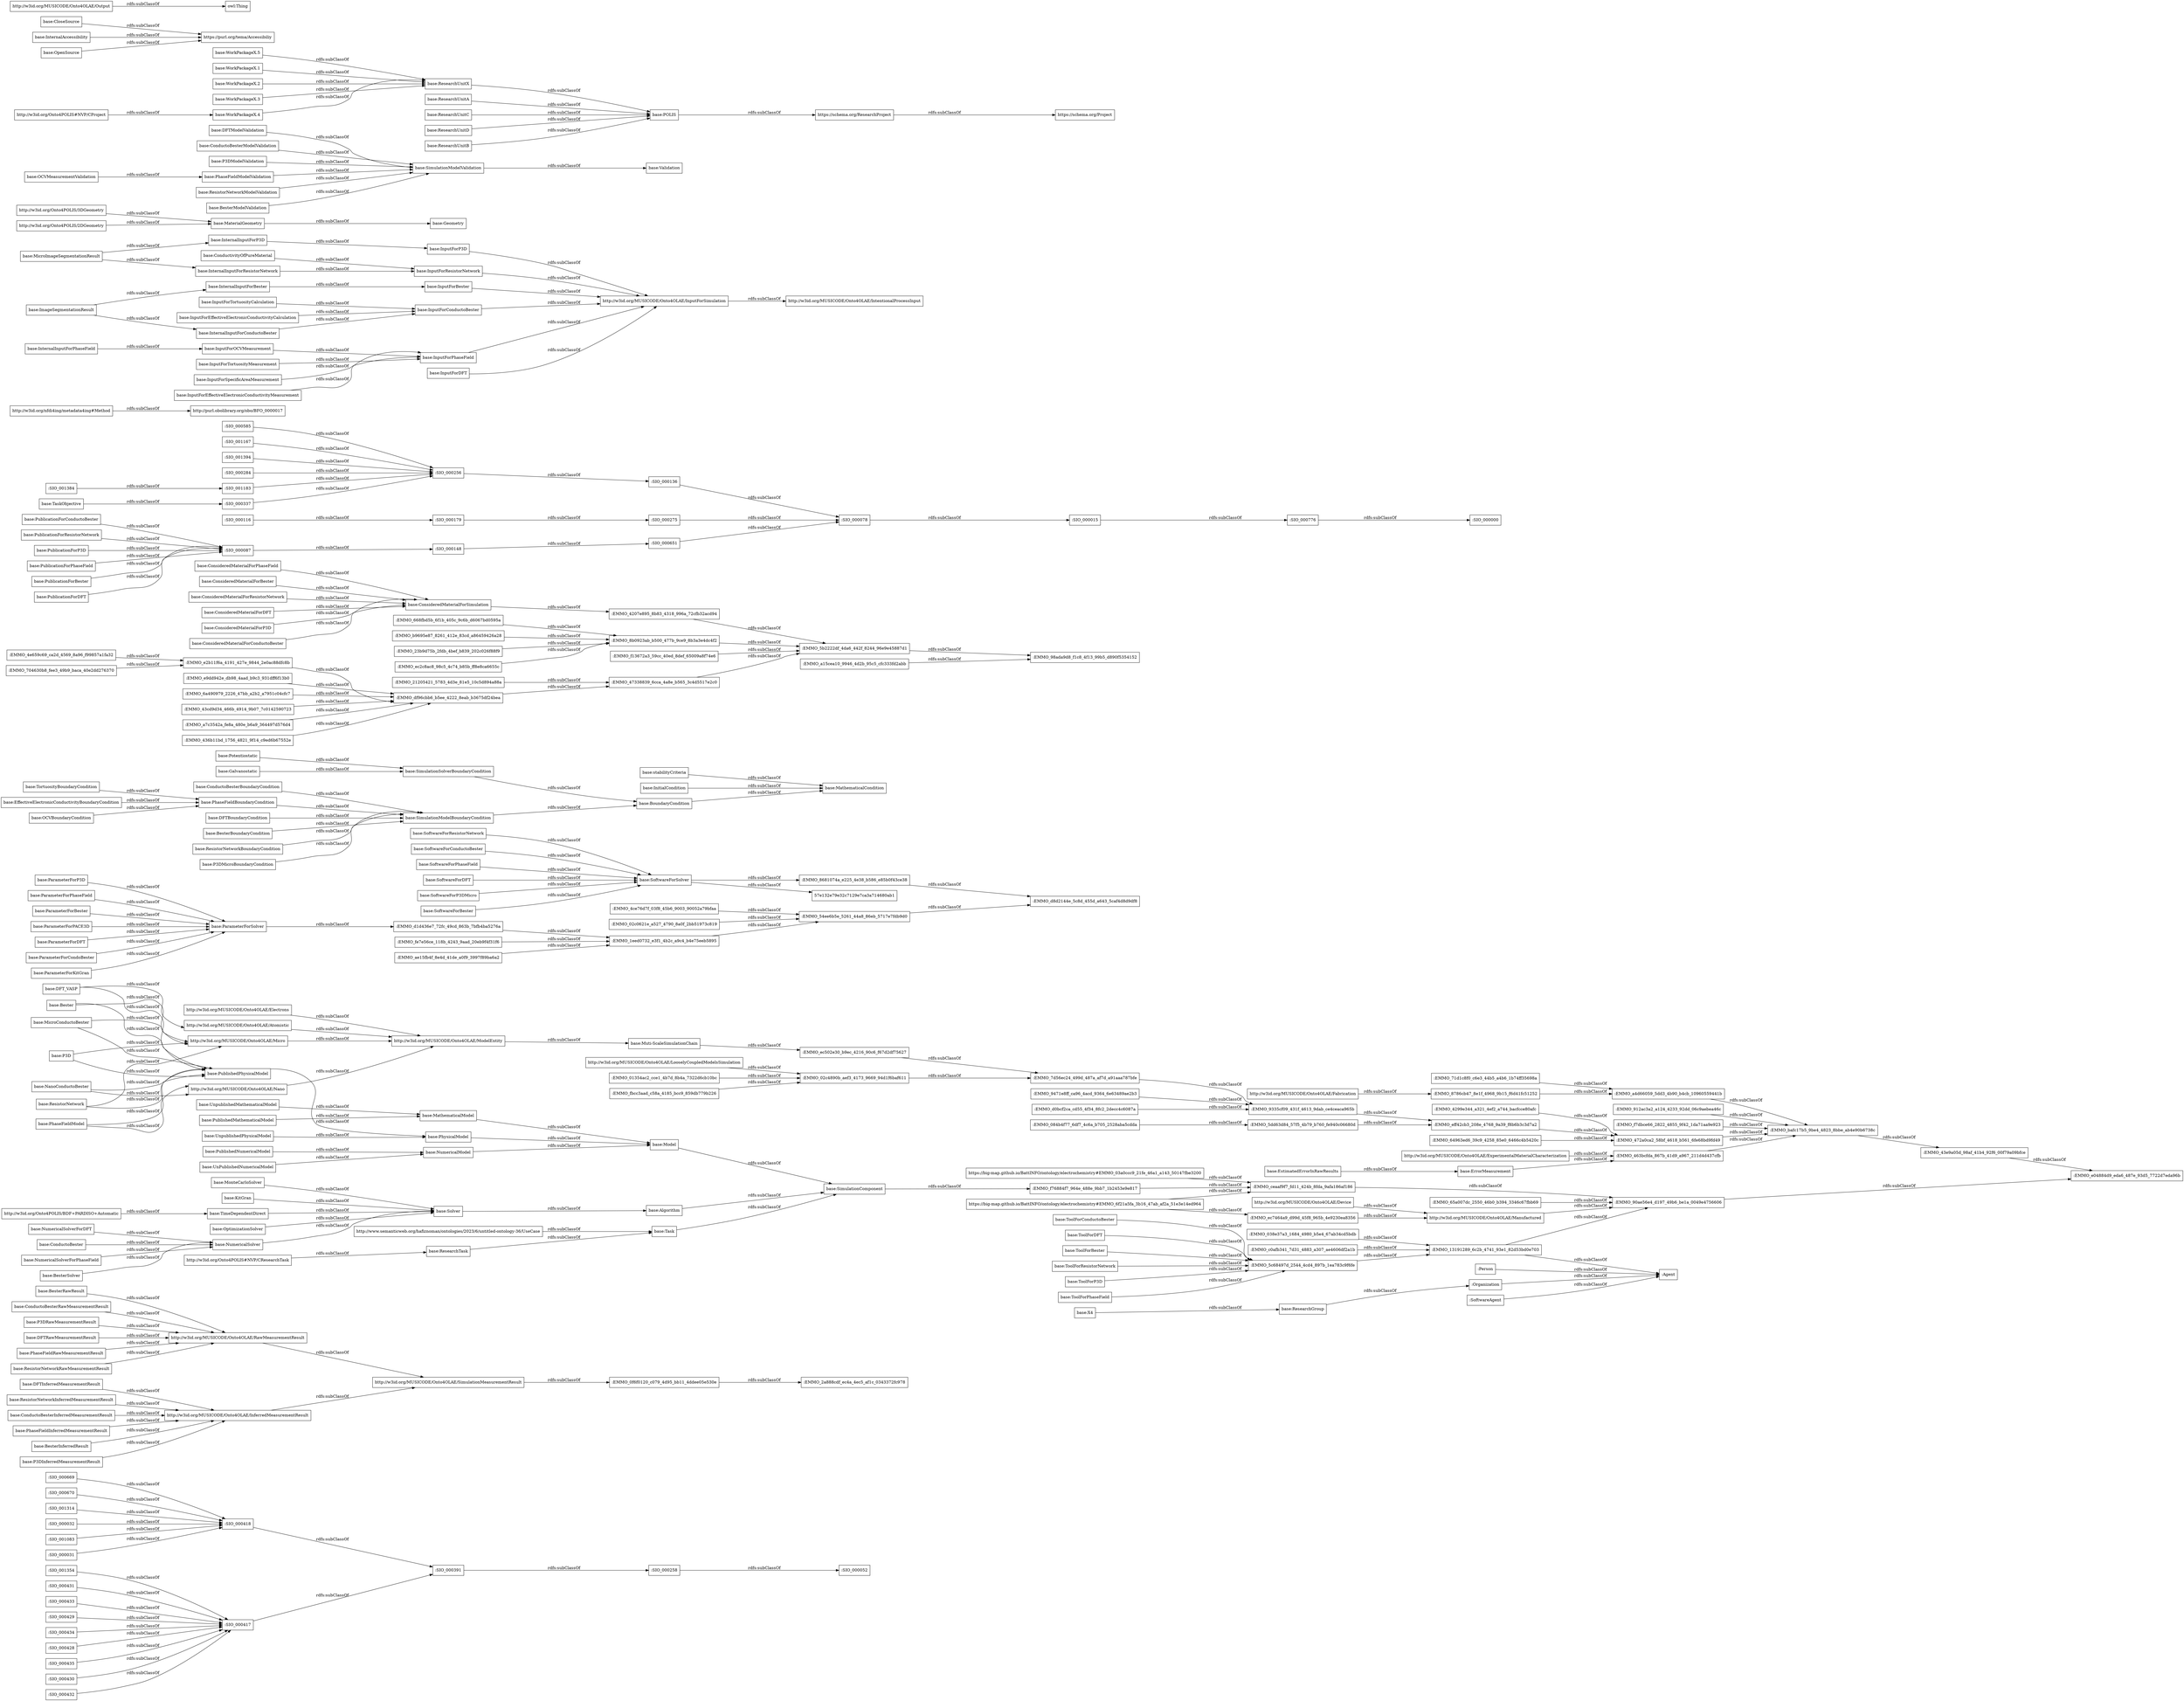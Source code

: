 digraph ar2dtool_diagram { 
rankdir=LR;
size="1000"
node [shape = rectangle, color="black"]; ":SIO_001354" "base:DFTInferredMeasurementResult" "base:NumericalSolverForPhaseField" ":EMMO_f7dbce66_2822_4855_9f42_1da71aa9e923" "base:ParameterForP3D" "base:stabilityCriteria" "base:BesterSolver" ":EMMO_4e659c69_ca2d_4569_8a96_f99857a1fa32" ":EMMO_8b0923ab_b500_477b_9ce9_8b3a3e4dc4f2" ":SIO_000430" ":SIO_000087" ":EMMO_eff42cb3_208e_4768_9a39_f8b6b3c3d7a2" "https://big-map.github.io/BattINFO/ontology/electrochemistry#EMMO_6f21a5fa_3b16_47ab_af2a_51e3e14ed964" "base:ToolForPhaseField" "http://purl.obolibrary.org/obo/BFO_0000017" "base:SoftwareForSolver" ":SIO_000148" "base:PublicationForConductoBester" "http://w3id.org/Onto4POLIS#NVP/CResearchTask" ":EMMO_65a007dc_2550_46b0_b394_3346c67fbb69" ":EMMO_71d1c8f0_c6e3_44b5_a4b6_1b74ff35698a" ":EMMO_f13672a3_59cc_40ed_8def_65009a8f74e6" "base:Potentiostatic" ":EMMO_43e9a05d_98af_41b4_92f6_00f79a09bfce" "base:MicroConductoBester" "base:NumericalModel" "base:InputForEffectiveElectronicConductivityCalculation" "base:ConductoBesterInferredMeasurementResult" ":SIO_000032" "http://w3id.org/Onto4POLIS/3DGeometry" "base:InputForResistorNetwork" ":SIO_001083" "base:ToolForConductoBester" ":EMMO_ec2c8ac8_98c5_4c74_b85b_ff8e8ca6655c" "base:BesterRawResult" "base:DFTModelValidation" "base:Task" "base:ResearchTask" "https://schema.org/Project" "base:Muti-ScaleSimulationChain" "base:SimulationComponent" ":EMMO_01354ac2_cce1_4b7d_8b4a_7322d6cb10bc" "base:ConductoBesterModelValidation" "base:MaterialGeometry" "base:WorkPackageX.5" ":EMMO_ec7464a9_d99d_45f8_965b_4e9230ea8356" ":EMMO_5b2222df_4da6_442f_8244_96e9e45887d1" "base:InternalInputForPhaseField" "base:InputForSpecificAreaMeasurement" "base:Geometry" "base:InputForBester" "base:PhaseFieldInferredMeasurementResult" "base:InputForEffectiveElectronicConductivityMeasurement" "base:CloseSource" ":EMMO_90ae56e4_d197_49b6_be1a_0049e4756606" ":SIO_000031" "https://schema.org/ResearchProject" "base:ResearchUnitX" ":EMMO_472a0ca2_58bf_4618_b561_6fe68bd9fd49" "base:Bester" ":Organization" ":EMMO_463bcfda_867b_41d9_a967_211d4d437cfb" "http://w3id.org/MUSICODE/Onto4OLAE/RawMeasurementResult" ":Person" ":SIO_000432" "base:ConductoBesterBoundaryCondition" "base:KitGran" "base:P3D" ":EMMO_bafc17b5_9be4_4823_8bbe_ab4e90b6738c" "base:InputForTortuosityCalculation" ":EMMO_47338839_6cca_4a8e_b565_3c4d5517e2c0" ":SIO_000669" "base:ParameterForPhaseField" "base:InputForPhaseField" ":EMMO_5dd63d84_57f5_4b79_b760_fe940c06680d" ":SIO_000585" ":EMMO_6a490979_2226_47bb_a2b2_a7951c04cfc7" "base:PublishedMathematicalModel" "base:WorkPackageX.1" ":EMMO_64963ed6_39c9_4258_85e0_6466c4b5420c" "base:BesterInferredResult" "base:DFT_VASP" "base:TortuosityBoundaryCondition" "base:SoftwareForDFT" "base:Model" ":SIO_000431" ":SIO_000670" ":EMMO_43cd9d34_466b_4914_9b07_7c0142590723" ":EMMO_a7c3542a_fe8a_480e_b6a9_364497d576d4" ":SIO_000136" "base:InitialCondition" "base:POLIS" ":SIO_001384" "base:PublicationForResistorNetwork" ":EMMO_436b11bd_1756_4821_9f14_c9ed6b67552e" ":EMMO_704630b8_fee3_49b9_baca_40e2dd276370" ":EMMO_a4d66059_5dd3_4b90_b4cb_10960559441b" "base:ConductoBesterRawMeasurementResult" "base:P3DInferredMeasurementResult" ":EMMO_4299e344_a321_4ef2_a744_bacfcce80afc" "http://w3id.org/MUSICODE/Onto4OLAE/Device" "base:ConsideredMaterialForSimulation" "base:InputForDFT" ":SIO_000116" ":EMMO_668fbd5b_6f1b_405c_9c6b_d6067bd0595a" "base:SimulationModelValidation" ":SIO_001167" ":EMMO_fe7e56ce_118b_4243_9aad_20eb9f4f31f6" "base:InternalInputForResistorNetwork" ":SIO_000391" ":EMMO_21205421_5783_4d3e_81e5_10c5d894a88a" ":SIO_000179" "http://w3id.org/MUSICODE/Onto4OLAE/Manufactured" "base:ConductoBester" "base:ResearchUnitA" ":EMMO_9335cf09_431f_4613_9dab_ce4ceaca965b" "base:InputForOCVMeasurement" ":SIO_000776" "base:Validation" ":EMMO_d8d2144e_5c8d_455d_a643_5caf4d8d9df8" "base:P3DModelValidation" ":EMMO_e9dd942e_db98_4aad_b9c3_931dff6f13b0" "base:InternalAccessibility" "https://big-map.github.io/BattINFO/ontology/electrochemistry#EMMO_03a0ccc9_21fe_46a1_a143_50147fbe3200" ":EMMO_038e37a3_1684_4980_b5e4_67ab34cd5bdb" "base:EffectiveElectronicConductivityBoundaryCondition" ":EMMO_2a888cdf_ec4a_4ec5_af1c_0343372fc978" "57e132e79e32c7129e7ca3a714680ab1" ":SIO_000256" "base:Galvanostatic" ":SoftwareAgent" "base:SoftwareForP3DMicro" ":EMMO_98ada9d8_f1c8_4f13_99b5_d890f5354152" ":SIO_000418" ":EMMO_7d56ec24_499d_487a_af7d_a91aaa787bfe" "base:ParameterForBester" "base:NanoConductoBester" "base:ParameterForPACE3D" "base:Solver" "base:WorkPackageX.2" "base:ResistorNetworkInferredMeasurementResult" ":SIO_001314" "base:ResistorNetwork" "http://w3id.org/MUSICODE/Onto4OLAE/Electrons" ":EMMO_54ee6b5e_5261_44a8_86eb_5717e7fdb9d0" "base:OCVMeasurementValidation" ":EMMO_8786cb47_8e1f_4968_9b15_f6d41fc51252" ":SIO_000433" "http://w3id.org/MUSICODE/Onto4OLAE/ExperimentalMaterialCharacterization" "base:ErrorMeasurement" "base:OpenSource" "base:ConsideredMaterialForPhaseField" "base:InputForTortuosityMeasurement" ":SIO_000052" ":EMMO_ec502e30_b9ec_4216_90c6_f67d2df75627" "http://w3id.org/nfdi4ing/metadata4ing#Method" "base:P3DRawMeasurementResult" "base:PhaseFieldBoundaryCondition" ":SIO_000651" "http://w3id.org/MUSICODE/Onto4OLAE/Micro" ":SIO_000417" "base:Algorithm" ":SIO_000429" "base:SimulationSolverBoundaryCondition" "base:ResearchUnitC" ":EMMO_df96cbb6_b5ee_4222_8eab_b3675df24bea" ":EMMO_4ce76d7f_03f8_45b6_9003_90052a79bfaa" "http://w3id.org/Onto4POLIS#NVP/CProject" "http://w3id.org/MUSICODE/Onto4OLAE/IntentionalProcessInput" "http://w3id.org/MUSICODE/Onto4OLAE/SimulationMeasurementResult" "http://w3id.org/MUSICODE/Onto4OLAE/InputForSimulation" "base:MathematicalCondition" "base:ConsideredMaterialForBester" "base:UnpublishedMathematicalModel" ":EMMO_c0afb341_7d31_4883_a307_ae4606df2a1b" "base:ToolForDFT" ":SIO_000434" "http://w3id.org/Onto4POLIS/2DGeometry" "base:InputForP3D" ":EMMO_d1d436e7_72fc_49cd_863b_7bfb4ba5276a" "base:PublicationForP3D" ":EMMO_1eed0732_e3f1_4b2c_a9c4_b4e75eeb5895" "base:PhaseFieldModel" "base:ToolForBester" "base:SoftwareForBester" "base:SimulationModelBoundaryCondition" ":EMMO_fbcc3aad_c58a_4185_bcc9_859db779b226" "base:UnPublishedNumericalModel" "base:ConsideredMaterialForResistorNetwork" ":SIO_000000" "base:ConductivityOfPureMaterial" "http://w3id.org/MUSICODE/Onto4OLAE/InferredMeasurementResult" "base:ParameterForSolver" "base:PhaseFieldModelValidation" ":EMMO_9471e8ff_ca96_4acd_9364_6e63489ae2b3" "base:ParameterForDFT" ":SIO_000428" "base:ResearchUnitD" "base:ParameterForCondoBester" ":EMMO_ceaaf9f7_fd11_424b_8fda_9afa186af186" "base:DFTRawMeasurementResult" "base:SoftwareForResistorNetwork" "base:DFTBoundaryCondition" "base:PublicationForPhaseField" "base:UnpublishedPhysicalModel" ":EMMO_d0bcf2ca_cd55_4f34_8fc2_2decc4c6087a" ":SIO_001394" "base:PublicationForBester" "base:PhysicalModel" "base:PublicationForDFT" "base:BesterBoundaryCondition" "http://w3id.org/MUSICODE/Onto4OLAE/Atomistic" ":EMMO_4207e895_8b83_4318_996a_72cfb32acd94" "base:SoftwareForConductoBester" "base:ConsideredMaterialForDFT" "base:PhaseFieldRawMeasurementResult" "base:InternalInputForConductoBester" ":SIO_000284" ":EMMO_0f6f0120_c079_4d95_bb11_4ddee05e530e" "http://w3id.org/MUSICODE/Onto4OLAE/ModelEntity" "http://www.semanticweb.org/hafiznoman/ontologies/2023/6/untitled-ontology-36/UseCase" "base:InternalInputForBester" "base:X4" "base:ToolForResistorNetwork" "base:ResearchUnitB" ":EMMO_e04884d9_eda6_487e_93d5_7722d7eda96b" ":EMMO_02c4890b_aef3_4173_9669_94d1f6baf611" "base:PublishedPhysicalModel" ":EMMO_02c0621e_a527_4790_8a0f_2bb51973c819" "https://purl.org/tema/Accessibiliy" "base:ResistorNetworkModelValidation" "base:ToolForP3D" "http://w3id.org/MUSICODE/Onto4OLAE/Nano" "base:WorkPackageX.3" "base:OptimizationSolver" "base:NumericalSolver" "base:MicroImageSegmentationResult" ":EMMO_8681074a_e225_4e38_b586_e85b0f43ce38" "http://w3id.org/MUSICODE/Onto4OLAE/Output" "base:MonteCarloSolver" "base:EstimatedErrorInRawResults" "http://w3id.org/MUSICODE/Onto4OLAE/Fabrication" "base:OCVBoundaryCondition" "base:ImageSegmentationResult" ":SIO_000258" "base:ResistorNetworkBoundaryCondition" ":SIO_001183" "base:NumericalSolverForDFT" "base:BesterModelValidation" ":SIO_000078" ":EMMO_912ac3a2_a124_4233_92dd_06c9aebea46c" "base:PublishedNumericalModel" ":EMMO_e2b11f6a_4191_427e_9844_2e0ac88dfc8b" "base:BoundaryCondition" "base:ConsideredMaterialForP3D" ":SIO_000015" ":EMMO_5c68497d_2544_4cd4_897b_1ea783c9f6fe" "http://w3id.org/Onto4POLIS/BDF+PARDISO+Automatic" "base:WorkPackageX.4" "base:TaskObjective" "base:ResistorNetworkRawMeasurementResult" ":EMMO_b9695e87_8261_412e_83cd_a86459426a28" "base:InternalInputForP3D" ":EMMO_f76884f7_964e_488e_9bb7_1b2453e9e817" ":SIO_000435" "base:ConsideredMaterialForConductoBester" ":SIO_000275" ":EMMO_13191289_6c2b_4741_93e1_82d53bd0e703" "base:MathematicalModel" "base:TimeDependentDirect" "base:P3DMicroBoundaryCondition" "base:SoftwareForPhaseField" "base:InputForConductoBester" "base:ResearchGroup" ":Agent" ":EMMO_084b4f77_6df7_4c6a_b705_2528aba5cdda" ":EMMO_ae15fb4f_8e4d_41de_a0f9_3997f89ba6a2" ":SIO_000337" "base:ParameterForKitGran" ":EMMO_a15cea10_9946_4d2b_95c5_cfc333fd2abb" ":EMMO_23b9d75b_2fdb_4bef_b839_202c026f88f9" "http://w3id.org/MUSICODE/Onto4OLAE/LooselyCoupledModelsSimulation" ; /*classes style*/
	"base:InputForDFT" -> "http://w3id.org/MUSICODE/Onto4OLAE/InputForSimulation" [ label = "rdfs:subClassOf" ];
	":EMMO_01354ac2_cce1_4b7d_8b4a_7322d6cb10bc" -> ":EMMO_02c4890b_aef3_4173_9669_94d1f6baf611" [ label = "rdfs:subClassOf" ];
	"base:BesterBoundaryCondition" -> "base:SimulationModelBoundaryCondition" [ label = "rdfs:subClassOf" ];
	":EMMO_ec7464a9_d99d_45f8_965b_4e9230ea8356" -> "http://w3id.org/MUSICODE/Onto4OLAE/Manufactured" [ label = "rdfs:subClassOf" ];
	"base:NumericalSolver" -> "base:Solver" [ label = "rdfs:subClassOf" ];
	":SIO_000432" -> ":SIO_000417" [ label = "rdfs:subClassOf" ];
	"base:P3DModelValidation" -> "base:SimulationModelValidation" [ label = "rdfs:subClassOf" ];
	":EMMO_9471e8ff_ca96_4acd_9364_6e63489ae2b3" -> ":EMMO_9335cf09_431f_4613_9dab_ce4ceaca965b" [ label = "rdfs:subClassOf" ];
	"base:NanoConductoBester" -> "base:PublishedPhysicalModel" [ label = "rdfs:subClassOf" ];
	"base:NanoConductoBester" -> "http://w3id.org/MUSICODE/Onto4OLAE/Nano" [ label = "rdfs:subClassOf" ];
	":EMMO_5c68497d_2544_4cd4_897b_1ea783c9f6fe" -> ":EMMO_13191289_6c2b_4741_93e1_82d53bd0e703" [ label = "rdfs:subClassOf" ];
	"base:SimulationModelValidation" -> "base:Validation" [ label = "rdfs:subClassOf" ];
	":EMMO_436b11bd_1756_4821_9f14_c9ed6b67552e" -> ":EMMO_df96cbb6_b5ee_4222_8eab_b3675df24bea" [ label = "rdfs:subClassOf" ];
	"base:ParameterForDFT" -> "base:ParameterForSolver" [ label = "rdfs:subClassOf" ];
	"base:InputForPhaseField" -> "http://w3id.org/MUSICODE/Onto4OLAE/InputForSimulation" [ label = "rdfs:subClassOf" ];
	"base:OpenSource" -> "https://purl.org/tema/Accessibiliy" [ label = "rdfs:subClassOf" ];
	":SIO_000148" -> ":SIO_000651" [ label = "rdfs:subClassOf" ];
	"http://w3id.org/MUSICODE/Onto4OLAE/InputForSimulation" -> "http://w3id.org/MUSICODE/Onto4OLAE/IntentionalProcessInput" [ label = "rdfs:subClassOf" ];
	"base:PublicationForDFT" -> ":SIO_000087" [ label = "rdfs:subClassOf" ];
	"base:InputForOCVMeasurement" -> "base:InputForPhaseField" [ label = "rdfs:subClassOf" ];
	"base:BesterSolver" -> "base:NumericalSolver" [ label = "rdfs:subClassOf" ];
	":EMMO_b9695e87_8261_412e_83cd_a86459426a28" -> ":EMMO_8b0923ab_b500_477b_9ce9_8b3a3e4dc4f2" [ label = "rdfs:subClassOf" ];
	"base:WorkPackageX.1" -> "base:ResearchUnitX" [ label = "rdfs:subClassOf" ];
	":EMMO_43cd9d34_466b_4914_9b07_7c0142590723" -> ":EMMO_df96cbb6_b5ee_4222_8eab_b3675df24bea" [ label = "rdfs:subClassOf" ];
	"http://w3id.org/Onto4POLIS/BDF+PARDISO+Automatic" -> "base:TimeDependentDirect" [ label = "rdfs:subClassOf" ];
	"base:ConsideredMaterialForP3D" -> "base:ConsideredMaterialForSimulation" [ label = "rdfs:subClassOf" ];
	"base:UnPublishedNumericalModel" -> "base:NumericalModel" [ label = "rdfs:subClassOf" ];
	"base:UnpublishedMathematicalModel" -> "base:MathematicalModel" [ label = "rdfs:subClassOf" ];
	"base:ResistorNetworkModelValidation" -> "base:SimulationModelValidation" [ label = "rdfs:subClassOf" ];
	":SIO_000256" -> ":SIO_000136" [ label = "rdfs:subClassOf" ];
	"base:stabilityCriteria" -> "base:MathematicalCondition" [ label = "rdfs:subClassOf" ];
	"base:KitGran" -> "base:Solver" [ label = "rdfs:subClassOf" ];
	"base:SoftwareForResistorNetwork" -> "base:SoftwareForSolver" [ label = "rdfs:subClassOf" ];
	"base:ResistorNetworkInferredMeasurementResult" -> "http://w3id.org/MUSICODE/Onto4OLAE/InferredMeasurementResult" [ label = "rdfs:subClassOf" ];
	"base:DFTBoundaryCondition" -> "base:SimulationModelBoundaryCondition" [ label = "rdfs:subClassOf" ];
	":EMMO_64963ed6_39c9_4258_85e0_6466c4b5420c" -> ":EMMO_472a0ca2_58bf_4618_b561_6fe68bd9fd49" [ label = "rdfs:subClassOf" ];
	":SIO_000669" -> ":SIO_000418" [ label = "rdfs:subClassOf" ];
	"base:Solver" -> "base:Algorithm" [ label = "rdfs:subClassOf" ];
	"base:PhaseFieldModel" -> "base:PublishedPhysicalModel" [ label = "rdfs:subClassOf" ];
	"base:PhaseFieldModel" -> "http://w3id.org/MUSICODE/Onto4OLAE/Nano" [ label = "rdfs:subClassOf" ];
	":SIO_000435" -> ":SIO_000417" [ label = "rdfs:subClassOf" ];
	":EMMO_f7dbce66_2822_4855_9f42_1da71aa9e923" -> ":EMMO_bafc17b5_9be4_4823_8bbe_ab4e90b6738c" [ label = "rdfs:subClassOf" ];
	"base:Model" -> "base:SimulationComponent" [ label = "rdfs:subClassOf" ];
	"base:UnpublishedPhysicalModel" -> "base:PhysicalModel" [ label = "rdfs:subClassOf" ];
	"base:ResearchUnitA" -> "base:POLIS" [ label = "rdfs:subClassOf" ];
	"base:TimeDependentDirect" -> "base:Solver" [ label = "rdfs:subClassOf" ];
	":EMMO_71d1c8f0_c6e3_44b5_a4b6_1b74ff35698a" -> ":EMMO_a4d66059_5dd3_4b90_b4cb_10960559441b" [ label = "rdfs:subClassOf" ];
	"base:SimulationComponent" -> ":EMMO_f76884f7_964e_488e_9bb7_1b2453e9e817" [ label = "rdfs:subClassOf" ];
	"base:TaskObjective" -> ":SIO_000337" [ label = "rdfs:subClassOf" ];
	"base:P3DMicroBoundaryCondition" -> "base:SimulationModelBoundaryCondition" [ label = "rdfs:subClassOf" ];
	"base:WorkPackageX.4" -> "base:ResearchUnitX" [ label = "rdfs:subClassOf" ];
	":SIO_000585" -> ":SIO_000256" [ label = "rdfs:subClassOf" ];
	"base:ResistorNetwork" -> "base:PublishedPhysicalModel" [ label = "rdfs:subClassOf" ];
	"base:ResistorNetwork" -> "http://w3id.org/MUSICODE/Onto4OLAE/Micro" [ label = "rdfs:subClassOf" ];
	"base:Galvanostatic" -> "base:SimulationSolverBoundaryCondition" [ label = "rdfs:subClassOf" ];
	":SIO_001314" -> ":SIO_000418" [ label = "rdfs:subClassOf" ];
	":SIO_000430" -> ":SIO_000417" [ label = "rdfs:subClassOf" ];
	":EMMO_038e37a3_1684_4980_b5e4_67ab34cd5bdb" -> ":EMMO_13191289_6c2b_4741_93e1_82d53bd0e703" [ label = "rdfs:subClassOf" ];
	"base:ConductoBesterBoundaryCondition" -> "base:SimulationModelBoundaryCondition" [ label = "rdfs:subClassOf" ];
	"http://w3id.org/Onto4POLIS#NVP/CResearchTask" -> "base:ResearchTask" [ label = "rdfs:subClassOf" ];
	"base:P3DInferredMeasurementResult" -> "http://w3id.org/MUSICODE/Onto4OLAE/InferredMeasurementResult" [ label = "rdfs:subClassOf" ];
	"base:ConsideredMaterialForDFT" -> "base:ConsideredMaterialForSimulation" [ label = "rdfs:subClassOf" ];
	":EMMO_ec2c8ac8_98c5_4c74_b85b_ff8e8ca6655c" -> ":EMMO_8b0923ab_b500_477b_9ce9_8b3a3e4dc4f2" [ label = "rdfs:subClassOf" ];
	"base:ConductoBesterRawMeasurementResult" -> "http://w3id.org/MUSICODE/Onto4OLAE/RawMeasurementResult" [ label = "rdfs:subClassOf" ];
	"base:InternalInputForBester" -> "base:InputForBester" [ label = "rdfs:subClassOf" ];
	"base:ParameterForPhaseField" -> "base:ParameterForSolver" [ label = "rdfs:subClassOf" ];
	":SIO_000651" -> ":SIO_000078" [ label = "rdfs:subClassOf" ];
	"base:OCVMeasurementValidation" -> "base:PhaseFieldModelValidation" [ label = "rdfs:subClassOf" ];
	":EMMO_463bcfda_867b_41d9_a967_211d4d437cfb" -> ":EMMO_bafc17b5_9be4_4823_8bbe_ab4e90b6738c" [ label = "rdfs:subClassOf" ];
	"base:PublishedNumericalModel" -> "base:NumericalModel" [ label = "rdfs:subClassOf" ];
	":EMMO_d1d436e7_72fc_49cd_863b_7bfb4ba5276a" -> ":EMMO_1eed0732_e3f1_4b2c_a9c4_b4e75eeb5895" [ label = "rdfs:subClassOf" ];
	":EMMO_c0afb341_7d31_4883_a307_ae4606df2a1b" -> ":EMMO_13191289_6c2b_4741_93e1_82d53bd0e703" [ label = "rdfs:subClassOf" ];
	":EMMO_a4d66059_5dd3_4b90_b4cb_10960559441b" -> ":EMMO_bafc17b5_9be4_4823_8bbe_ab4e90b6738c" [ label = "rdfs:subClassOf" ];
	"base:ConsideredMaterialForSimulation" -> ":EMMO_4207e895_8b83_4318_996a_72cfb32acd94" [ label = "rdfs:subClassOf" ];
	":SIO_000417" -> ":SIO_000391" [ label = "rdfs:subClassOf" ];
	"base:ConductoBesterInferredMeasurementResult" -> "http://w3id.org/MUSICODE/Onto4OLAE/InferredMeasurementResult" [ label = "rdfs:subClassOf" ];
	"base:DFT_VASP" -> "base:PublishedPhysicalModel" [ label = "rdfs:subClassOf" ];
	"base:DFT_VASP" -> "http://w3id.org/MUSICODE/Onto4OLAE/Atomistic" [ label = "rdfs:subClassOf" ];
	"base:BoundaryCondition" -> "base:MathematicalCondition" [ label = "rdfs:subClassOf" ];
	"base:ResearchUnitD" -> "base:POLIS" [ label = "rdfs:subClassOf" ];
	"http://w3id.org/Onto4POLIS#NVP/CProject" -> "base:WorkPackageX.4" [ label = "rdfs:subClassOf" ];
	"base:InputForBester" -> "http://w3id.org/MUSICODE/Onto4OLAE/InputForSimulation" [ label = "rdfs:subClassOf" ];
	"http://w3id.org/MUSICODE/Onto4OLAE/Manufactured" -> ":EMMO_90ae56e4_d197_49b6_be1a_0049e4756606" [ label = "rdfs:subClassOf" ];
	"http://w3id.org/MUSICODE/Onto4OLAE/ExperimentalMaterialCharacterization" -> ":EMMO_463bcfda_867b_41d9_a967_211d4d437cfb" [ label = "rdfs:subClassOf" ];
	"base:PublicationForResistorNetwork" -> ":SIO_000087" [ label = "rdfs:subClassOf" ];
	"base:ConsideredMaterialForPhaseField" -> "base:ConsideredMaterialForSimulation" [ label = "rdfs:subClassOf" ];
	"https://big-map.github.io/BattINFO/ontology/electrochemistry#EMMO_03a0ccc9_21fe_46a1_a143_50147fbe3200" -> ":EMMO_ceaaf9f7_fd11_424b_8fda_9afa186af186" [ label = "rdfs:subClassOf" ];
	":EMMO_7d56ec24_499d_487a_af7d_a91aaa787bfe" -> ":EMMO_9335cf09_431f_4613_9dab_ce4ceaca965b" [ label = "rdfs:subClassOf" ];
	"base:Muti-ScaleSimulationChain" -> ":EMMO_ec502e30_b9ec_4216_90c6_f67d2df75627" [ label = "rdfs:subClassOf" ];
	":SIO_000275" -> ":SIO_000078" [ label = "rdfs:subClassOf" ];
	"base:MaterialGeometry" -> "base:Geometry" [ label = "rdfs:subClassOf" ];
	":EMMO_8b0923ab_b500_477b_9ce9_8b3a3e4dc4f2" -> ":EMMO_5b2222df_4da6_442f_8244_96e9e45887d1" [ label = "rdfs:subClassOf" ];
	"http://w3id.org/MUSICODE/Onto4OLAE/InferredMeasurementResult" -> "http://w3id.org/MUSICODE/Onto4OLAE/SimulationMeasurementResult" [ label = "rdfs:subClassOf" ];
	"base:PublishedMathematicalModel" -> "base:MathematicalModel" [ label = "rdfs:subClassOf" ];
	"base:SoftwareForSolver" -> "57e132e79e32c7129e7ca3a714680ab1" [ label = "rdfs:subClassOf" ];
	"base:SoftwareForSolver" -> ":EMMO_8681074a_e225_4e38_b586_e85b0f43ce38" [ label = "rdfs:subClassOf" ];
	"base:InternalAccessibility" -> "https://purl.org/tema/Accessibiliy" [ label = "rdfs:subClassOf" ];
	"base:OptimizationSolver" -> "base:Solver" [ label = "rdfs:subClassOf" ];
	"base:InputForEffectiveElectronicConductivityCalculation" -> "base:InputForConductoBester" [ label = "rdfs:subClassOf" ];
	"base:SimulationSolverBoundaryCondition" -> "base:BoundaryCondition" [ label = "rdfs:subClassOf" ];
	":SIO_001167" -> ":SIO_000256" [ label = "rdfs:subClassOf" ];
	"base:MonteCarloSolver" -> "base:Solver" [ label = "rdfs:subClassOf" ];
	"http://www.semanticweb.org/hafiznoman/ontologies/2023/6/untitled-ontology-36/UseCase" -> "base:Task" [ label = "rdfs:subClassOf" ];
	":EMMO_47338839_6cca_4a8e_b565_3c4d5517e2c0" -> ":EMMO_5b2222df_4da6_442f_8244_96e9e45887d1" [ label = "rdfs:subClassOf" ];
	":SIO_000433" -> ":SIO_000417" [ label = "rdfs:subClassOf" ];
	"base:CloseSource" -> "https://purl.org/tema/Accessibiliy" [ label = "rdfs:subClassOf" ];
	"base:Bester" -> "base:PublishedPhysicalModel" [ label = "rdfs:subClassOf" ];
	"base:Bester" -> "http://w3id.org/MUSICODE/Onto4OLAE/Micro" [ label = "rdfs:subClassOf" ];
	":EMMO_ae15fb4f_8e4d_41de_a0f9_3997f89ba6a2" -> ":EMMO_1eed0732_e3f1_4b2c_a9c4_b4e75eeb5895" [ label = "rdfs:subClassOf" ];
	"base:ToolForP3D" -> ":EMMO_5c68497d_2544_4cd4_897b_1ea783c9f6fe" [ label = "rdfs:subClassOf" ];
	":SIO_000078" -> ":SIO_000015" [ label = "rdfs:subClassOf" ];
	"base:WorkPackageX.2" -> "base:ResearchUnitX" [ label = "rdfs:subClassOf" ];
	":SIO_001083" -> ":SIO_000418" [ label = "rdfs:subClassOf" ];
	"base:PhaseFieldRawMeasurementResult" -> "http://w3id.org/MUSICODE/Onto4OLAE/RawMeasurementResult" [ label = "rdfs:subClassOf" ];
	":SIO_000391" -> ":SIO_000258" [ label = "rdfs:subClassOf" ];
	":SIO_000015" -> ":SIO_000776" [ label = "rdfs:subClassOf" ];
	":Organization" -> ":Agent" [ label = "rdfs:subClassOf" ];
	":EMMO_54ee6b5e_5261_44a8_86eb_5717e7fdb9d0" -> ":EMMO_d8d2144e_5c8d_455d_a643_5caf4d8d9df8" [ label = "rdfs:subClassOf" ];
	":SIO_001183" -> ":SIO_000256" [ label = "rdfs:subClassOf" ];
	":SIO_001354" -> ":SIO_000417" [ label = "rdfs:subClassOf" ];
	"base:ParameterForPACE3D" -> "base:ParameterForSolver" [ label = "rdfs:subClassOf" ];
	":SIO_000136" -> ":SIO_000078" [ label = "rdfs:subClassOf" ];
	":EMMO_4207e895_8b83_4318_996a_72cfb32acd94" -> ":EMMO_5b2222df_4da6_442f_8244_96e9e45887d1" [ label = "rdfs:subClassOf" ];
	"base:ParameterForSolver" -> ":EMMO_d1d436e7_72fc_49cd_863b_7bfb4ba5276a" [ label = "rdfs:subClassOf" ];
	"base:ErrorMeasurement" -> ":EMMO_463bcfda_867b_41d9_a967_211d4d437cfb" [ label = "rdfs:subClassOf" ];
	":SoftwareAgent" -> ":Agent" [ label = "rdfs:subClassOf" ];
	"base:NumericalSolverForDFT" -> "base:NumericalSolver" [ label = "rdfs:subClassOf" ];
	":SIO_000428" -> ":SIO_000417" [ label = "rdfs:subClassOf" ];
	"base:DFTRawMeasurementResult" -> "http://w3id.org/MUSICODE/Onto4OLAE/RawMeasurementResult" [ label = "rdfs:subClassOf" ];
	":EMMO_704630b8_fee3_49b9_baca_40e2dd276370" -> ":EMMO_e2b11f6a_4191_427e_9844_2e0ac88dfc8b" [ label = "rdfs:subClassOf" ];
	"base:DFTInferredMeasurementResult" -> "http://w3id.org/MUSICODE/Onto4OLAE/InferredMeasurementResult" [ label = "rdfs:subClassOf" ];
	"base:InputForResistorNetwork" -> "http://w3id.org/MUSICODE/Onto4OLAE/InputForSimulation" [ label = "rdfs:subClassOf" ];
	":SIO_000670" -> ":SIO_000418" [ label = "rdfs:subClassOf" ];
	":Person" -> ":Agent" [ label = "rdfs:subClassOf" ];
	"https://schema.org/ResearchProject" -> "https://schema.org/Project" [ label = "rdfs:subClassOf" ];
	":EMMO_ceaaf9f7_fd11_424b_8fda_9afa186af186" -> ":EMMO_90ae56e4_d197_49b6_be1a_0049e4756606" [ label = "rdfs:subClassOf" ];
	":EMMO_472a0ca2_58bf_4618_b561_6fe68bd9fd49" -> ":EMMO_bafc17b5_9be4_4823_8bbe_ab4e90b6738c" [ label = "rdfs:subClassOf" ];
	"base:InputForTortuosityCalculation" -> "base:InputForConductoBester" [ label = "rdfs:subClassOf" ];
	":EMMO_4ce76d7f_03f8_45b6_9003_90052a79bfaa" -> ":EMMO_54ee6b5e_5261_44a8_86eb_5717e7fdb9d0" [ label = "rdfs:subClassOf" ];
	"base:ResearchUnitB" -> "base:POLIS" [ label = "rdfs:subClassOf" ];
	":SIO_000031" -> ":SIO_000418" [ label = "rdfs:subClassOf" ];
	":EMMO_9335cf09_431f_4613_9dab_ce4ceaca965b" -> ":EMMO_eff42cb3_208e_4768_9a39_f8b6b3c3d7a2" [ label = "rdfs:subClassOf" ];
	":EMMO_f13672a3_59cc_40ed_8def_65009a8f74e6" -> ":EMMO_5b2222df_4da6_442f_8244_96e9e45887d1" [ label = "rdfs:subClassOf" ];
	"base:InputForSpecificAreaMeasurement" -> "base:InputForPhaseField" [ label = "rdfs:subClassOf" ];
	"base:ParameterForCondoBester" -> "base:ParameterForSolver" [ label = "rdfs:subClassOf" ];
	":EMMO_13191289_6c2b_4741_93e1_82d53bd0e703" -> ":Agent" [ label = "rdfs:subClassOf" ];
	":EMMO_13191289_6c2b_4741_93e1_82d53bd0e703" -> ":EMMO_90ae56e4_d197_49b6_be1a_0049e4756606" [ label = "rdfs:subClassOf" ];
	"base:ToolForResistorNetwork" -> ":EMMO_5c68497d_2544_4cd4_897b_1ea783c9f6fe" [ label = "rdfs:subClassOf" ];
	":EMMO_f76884f7_964e_488e_9bb7_1b2453e9e817" -> ":EMMO_ceaaf9f7_fd11_424b_8fda_9afa186af186" [ label = "rdfs:subClassOf" ];
	":EMMO_084b4f77_6df7_4c6a_b705_2528aba5cdda" -> ":EMMO_5dd63d84_57f5_4b79_b760_fe940c06680d" [ label = "rdfs:subClassOf" ];
	":EMMO_6a490979_2226_47bb_a2b2_a7951c04cfc7" -> ":EMMO_df96cbb6_b5ee_4222_8eab_b3675df24bea" [ label = "rdfs:subClassOf" ];
	"base:WorkPackageX.5" -> "base:ResearchUnitX" [ label = "rdfs:subClassOf" ];
	"base:EffectiveElectronicConductivityBoundaryCondition" -> "base:PhaseFieldBoundaryCondition" [ label = "rdfs:subClassOf" ];
	"base:PhaseFieldBoundaryCondition" -> "base:SimulationModelBoundaryCondition" [ label = "rdfs:subClassOf" ];
	"base:ConductoBester" -> "base:NumericalSolver" [ label = "rdfs:subClassOf" ];
	"base:ToolForDFT" -> ":EMMO_5c68497d_2544_4cd4_897b_1ea783c9f6fe" [ label = "rdfs:subClassOf" ];
	"base:SimulationModelBoundaryCondition" -> "base:BoundaryCondition" [ label = "rdfs:subClassOf" ];
	"http://w3id.org/MUSICODE/Onto4OLAE/SimulationMeasurementResult" -> ":EMMO_0f6f0120_c079_4d95_bb11_4ddee05e530e" [ label = "rdfs:subClassOf" ];
	"http://w3id.org/MUSICODE/Onto4OLAE/RawMeasurementResult" -> "http://w3id.org/MUSICODE/Onto4OLAE/SimulationMeasurementResult" [ label = "rdfs:subClassOf" ];
	"base:SoftwareForBester" -> "base:SoftwareForSolver" [ label = "rdfs:subClassOf" ];
	"base:InputForEffectiveElectronicConductivityMeasurement" -> "base:InputForPhaseField" [ label = "rdfs:subClassOf" ];
	"base:EstimatedErrorInRawResults" -> "base:ErrorMeasurement" [ label = "rdfs:subClassOf" ];
	"base:ResearchTask" -> "base:Task" [ label = "rdfs:subClassOf" ];
	":EMMO_23b9d75b_2fdb_4bef_b839_202c026f88f9" -> ":EMMO_8b0923ab_b500_477b_9ce9_8b3a3e4dc4f2" [ label = "rdfs:subClassOf" ];
	":SIO_000431" -> ":SIO_000417" [ label = "rdfs:subClassOf" ];
	"base:ResistorNetworkRawMeasurementResult" -> "http://w3id.org/MUSICODE/Onto4OLAE/RawMeasurementResult" [ label = "rdfs:subClassOf" ];
	"base:PublishedPhysicalModel" -> "base:PhysicalModel" [ label = "rdfs:subClassOf" ];
	"base:ToolForPhaseField" -> ":EMMO_5c68497d_2544_4cd4_897b_1ea783c9f6fe" [ label = "rdfs:subClassOf" ];
	"http://w3id.org/MUSICODE/Onto4OLAE/ModelEntity" -> "base:Muti-ScaleSimulationChain" [ label = "rdfs:subClassOf" ];
	"base:SoftwareForPhaseField" -> "base:SoftwareForSolver" [ label = "rdfs:subClassOf" ];
	":EMMO_4e659c69_ca2d_4569_8a96_f99857a1fa32" -> ":EMMO_e2b11f6a_4191_427e_9844_2e0ac88dfc8b" [ label = "rdfs:subClassOf" ];
	":EMMO_65a007dc_2550_46b0_b394_3346c67fbb69" -> ":EMMO_90ae56e4_d197_49b6_be1a_0049e4756606" [ label = "rdfs:subClassOf" ];
	":EMMO_eff42cb3_208e_4768_9a39_f8b6b3c3d7a2" -> ":EMMO_472a0ca2_58bf_4618_b561_6fe68bd9fd49" [ label = "rdfs:subClassOf" ];
	"http://w3id.org/MUSICODE/Onto4OLAE/Electrons" -> "http://w3id.org/MUSICODE/Onto4OLAE/ModelEntity" [ label = "rdfs:subClassOf" ];
	"base:P3DRawMeasurementResult" -> "http://w3id.org/MUSICODE/Onto4OLAE/RawMeasurementResult" [ label = "rdfs:subClassOf" ];
	"base:Potentiostatic" -> "base:SimulationSolverBoundaryCondition" [ label = "rdfs:subClassOf" ];
	"http://w3id.org/MUSICODE/Onto4OLAE/Device" -> "http://w3id.org/MUSICODE/Onto4OLAE/Manufactured" [ label = "rdfs:subClassOf" ];
	":EMMO_fe7e56ce_118b_4243_9aad_20eb9f4f31f6" -> ":EMMO_1eed0732_e3f1_4b2c_a9c4_b4e75eeb5895" [ label = "rdfs:subClassOf" ];
	"base:PhysicalModel" -> "base:Model" [ label = "rdfs:subClassOf" ];
	":SIO_000418" -> ":SIO_000391" [ label = "rdfs:subClassOf" ];
	":EMMO_a15cea10_9946_4d2b_95c5_cfc333fd2abb" -> ":EMMO_98ada9d8_f1c8_4f13_99b5_d890f5354152" [ label = "rdfs:subClassOf" ];
	":SIO_001394" -> ":SIO_000256" [ label = "rdfs:subClassOf" ];
	"base:InitialCondition" -> "base:MathematicalCondition" [ label = "rdfs:subClassOf" ];
	"base:InternalInputForResistorNetwork" -> "base:InputForResistorNetwork" [ label = "rdfs:subClassOf" ];
	"base:ConsideredMaterialForConductoBester" -> "base:ConsideredMaterialForSimulation" [ label = "rdfs:subClassOf" ];
	"base:Algorithm" -> "base:SimulationComponent" [ label = "rdfs:subClassOf" ];
	"base:SoftwareForP3DMicro" -> "base:SoftwareForSolver" [ label = "rdfs:subClassOf" ];
	"base:PhaseFieldInferredMeasurementResult" -> "http://w3id.org/MUSICODE/Onto4OLAE/InferredMeasurementResult" [ label = "rdfs:subClassOf" ];
	":EMMO_8681074a_e225_4e38_b586_e85b0f43ce38" -> ":EMMO_d8d2144e_5c8d_455d_a643_5caf4d8d9df8" [ label = "rdfs:subClassOf" ];
	"base:BesterInferredResult" -> "http://w3id.org/MUSICODE/Onto4OLAE/InferredMeasurementResult" [ label = "rdfs:subClassOf" ];
	"base:POLIS" -> "https://schema.org/ResearchProject" [ label = "rdfs:subClassOf" ];
	"base:InternalInputForP3D" -> "base:InputForP3D" [ label = "rdfs:subClassOf" ];
	"http://w3id.org/MUSICODE/Onto4OLAE/Nano" -> "http://w3id.org/MUSICODE/Onto4OLAE/ModelEntity" [ label = "rdfs:subClassOf" ];
	"http://w3id.org/MUSICODE/Onto4OLAE/LooselyCoupledModelsSimulation" -> ":EMMO_02c4890b_aef3_4173_9669_94d1f6baf611" [ label = "rdfs:subClassOf" ];
	"base:DFTModelValidation" -> "base:SimulationModelValidation" [ label = "rdfs:subClassOf" ];
	"https://big-map.github.io/BattINFO/ontology/electrochemistry#EMMO_6f21a5fa_3b16_47ab_af2a_51e3e14ed964" -> ":EMMO_ec7464a9_d99d_45f8_965b_4e9230ea8356" [ label = "rdfs:subClassOf" ];
	"https://big-map.github.io/BattINFO/ontology/electrochemistry#EMMO_6f21a5fa_3b16_47ab_af2a_51e3e14ed964" -> ":EMMO_ceaaf9f7_fd11_424b_8fda_9afa186af186" [ label = "rdfs:subClassOf" ];
	":EMMO_90ae56e4_d197_49b6_be1a_0049e4756606" -> ":EMMO_e04884d9_eda6_487e_93d5_7722d7eda96b" [ label = "rdfs:subClassOf" ];
	":EMMO_ec502e30_b9ec_4216_90c6_f67d2df75627" -> ":EMMO_7d56ec24_499d_487a_af7d_a91aaa787bfe" [ label = "rdfs:subClassOf" ];
	"base:NumericalModel" -> "base:Model" [ label = "rdfs:subClassOf" ];
	"base:InputForConductoBester" -> "http://w3id.org/MUSICODE/Onto4OLAE/InputForSimulation" [ label = "rdfs:subClassOf" ];
	"base:ParameterForBester" -> "base:ParameterForSolver" [ label = "rdfs:subClassOf" ];
	"base:ImageSegmentationResult" -> "base:InternalInputForConductoBester" [ label = "rdfs:subClassOf" ];
	"base:ImageSegmentationResult" -> "base:InternalInputForBester" [ label = "rdfs:subClassOf" ];
	":EMMO_1eed0732_e3f1_4b2c_a9c4_b4e75eeb5895" -> ":EMMO_54ee6b5e_5261_44a8_86eb_5717e7fdb9d0" [ label = "rdfs:subClassOf" ];
	":EMMO_d0bcf2ca_cd55_4f34_8fc2_2decc4c6087a" -> ":EMMO_9335cf09_431f_4613_9dab_ce4ceaca965b" [ label = "rdfs:subClassOf" ];
	"base:ConsideredMaterialForResistorNetwork" -> "base:ConsideredMaterialForSimulation" [ label = "rdfs:subClassOf" ];
	":SIO_000284" -> ":SIO_000256" [ label = "rdfs:subClassOf" ];
	":EMMO_e2b11f6a_4191_427e_9844_2e0ac88dfc8b" -> ":EMMO_df96cbb6_b5ee_4222_8eab_b3675df24bea" [ label = "rdfs:subClassOf" ];
	":SIO_000434" -> ":SIO_000417" [ label = "rdfs:subClassOf" ];
	"base:OCVBoundaryCondition" -> "base:PhaseFieldBoundaryCondition" [ label = "rdfs:subClassOf" ];
	"base:TortuosityBoundaryCondition" -> "base:PhaseFieldBoundaryCondition" [ label = "rdfs:subClassOf" ];
	"base:BesterRawResult" -> "http://w3id.org/MUSICODE/Onto4OLAE/RawMeasurementResult" [ label = "rdfs:subClassOf" ];
	"base:InternalInputForConductoBester" -> "base:InputForConductoBester" [ label = "rdfs:subClassOf" ];
	":EMMO_fbcc3aad_c58a_4185_bcc9_859db779b226" -> ":EMMO_02c4890b_aef3_4173_9669_94d1f6baf611" [ label = "rdfs:subClassOf" ];
	"base:ConsideredMaterialForBester" -> "base:ConsideredMaterialForSimulation" [ label = "rdfs:subClassOf" ];
	"base:SoftwareForConductoBester" -> "base:SoftwareForSolver" [ label = "rdfs:subClassOf" ];
	"base:PublicationForConductoBester" -> ":SIO_000087" [ label = "rdfs:subClassOf" ];
	"http://w3id.org/MUSICODE/Onto4OLAE/Atomistic" -> "http://w3id.org/MUSICODE/Onto4OLAE/ModelEntity" [ label = "rdfs:subClassOf" ];
	"base:InputForTortuosityMeasurement" -> "base:InputForPhaseField" [ label = "rdfs:subClassOf" ];
	":EMMO_912ac3a2_a124_4233_92dd_06c9aebea46c" -> ":EMMO_bafc17b5_9be4_4823_8bbe_ab4e90b6738c" [ label = "rdfs:subClassOf" ];
	"base:InputForP3D" -> "http://w3id.org/MUSICODE/Onto4OLAE/InputForSimulation" [ label = "rdfs:subClassOf" ];
	"base:ConductivityOfPureMaterial" -> "base:InputForResistorNetwork" [ label = "rdfs:subClassOf" ];
	"base:ConductoBesterModelValidation" -> "base:SimulationModelValidation" [ label = "rdfs:subClassOf" ];
	":EMMO_0f6f0120_c079_4d95_bb11_4ddee05e530e" -> ":EMMO_2a888cdf_ec4a_4ec5_af1c_0343372fc978" [ label = "rdfs:subClassOf" ];
	"base:ResearchGroup" -> ":Organization" [ label = "rdfs:subClassOf" ];
	"base:SoftwareForDFT" -> "base:SoftwareForSolver" [ label = "rdfs:subClassOf" ];
	"base:InternalInputForPhaseField" -> "base:InputForOCVMeasurement" [ label = "rdfs:subClassOf" ];
	"base:MicroConductoBester" -> "base:PublishedPhysicalModel" [ label = "rdfs:subClassOf" ];
	"base:MicroConductoBester" -> "http://w3id.org/MUSICODE/Onto4OLAE/Micro" [ label = "rdfs:subClassOf" ];
	"base:WorkPackageX.3" -> "base:ResearchUnitX" [ label = "rdfs:subClassOf" ];
	":EMMO_a7c3542a_fe8a_480e_b6a9_364497d576d4" -> ":EMMO_df96cbb6_b5ee_4222_8eab_b3675df24bea" [ label = "rdfs:subClassOf" ];
	":SIO_000776" -> ":SIO_000000" [ label = "rdfs:subClassOf" ];
	"base:MathematicalModel" -> "base:Model" [ label = "rdfs:subClassOf" ];
	"base:ResistorNetworkBoundaryCondition" -> "base:SimulationModelBoundaryCondition" [ label = "rdfs:subClassOf" ];
	":SIO_000179" -> ":SIO_000275" [ label = "rdfs:subClassOf" ];
	":EMMO_df96cbb6_b5ee_4222_8eab_b3675df24bea" -> ":EMMO_47338839_6cca_4a8e_b565_3c4d5517e2c0" [ label = "rdfs:subClassOf" ];
	"base:ParameterForP3D" -> "base:ParameterForSolver" [ label = "rdfs:subClassOf" ];
	"base:ParameterForKitGran" -> "base:ParameterForSolver" [ label = "rdfs:subClassOf" ];
	"http://w3id.org/Onto4POLIS/3DGeometry" -> "base:MaterialGeometry" [ label = "rdfs:subClassOf" ];
	":SIO_000116" -> ":SIO_000179" [ label = "rdfs:subClassOf" ];
	":SIO_000087" -> ":SIO_000148" [ label = "rdfs:subClassOf" ];
	":SIO_000258" -> ":SIO_000052" [ label = "rdfs:subClassOf" ];
	":SIO_000429" -> ":SIO_000417" [ label = "rdfs:subClassOf" ];
	"base:PublicationForP3D" -> ":SIO_000087" [ label = "rdfs:subClassOf" ];
	":EMMO_02c0621e_a527_4790_8a0f_2bb51973c819" -> ":EMMO_54ee6b5e_5261_44a8_86eb_5717e7fdb9d0" [ label = "rdfs:subClassOf" ];
	"base:NumericalSolverForPhaseField" -> "base:NumericalSolver" [ label = "rdfs:subClassOf" ];
	":EMMO_02c4890b_aef3_4173_9669_94d1f6baf611" -> ":EMMO_7d56ec24_499d_487a_af7d_a91aaa787bfe" [ label = "rdfs:subClassOf" ];
	"base:PhaseFieldModelValidation" -> "base:SimulationModelValidation" [ label = "rdfs:subClassOf" ];
	":SIO_001384" -> ":SIO_001183" [ label = "rdfs:subClassOf" ];
	":EMMO_8786cb47_8e1f_4968_9b15_f6d41fc51252" -> ":EMMO_a4d66059_5dd3_4b90_b4cb_10960559441b" [ label = "rdfs:subClassOf" ];
	":SIO_000337" -> ":SIO_000256" [ label = "rdfs:subClassOf" ];
	"http://w3id.org/MUSICODE/Onto4OLAE/Output" -> "owl:Thing" [ label = "rdfs:subClassOf" ];
	"base:P3D" -> "base:PublishedPhysicalModel" [ label = "rdfs:subClassOf" ];
	"base:P3D" -> "http://w3id.org/MUSICODE/Onto4OLAE/Micro" [ label = "rdfs:subClassOf" ];
	"http://w3id.org/MUSICODE/Onto4OLAE/Fabrication" -> ":EMMO_8786cb47_8e1f_4968_9b15_f6d41fc51252" [ label = "rdfs:subClassOf" ];
	"base:PublicationForBester" -> ":SIO_000087" [ label = "rdfs:subClassOf" ];
	"base:ToolForBester" -> ":EMMO_5c68497d_2544_4cd4_897b_1ea783c9f6fe" [ label = "rdfs:subClassOf" ];
	"http://w3id.org/nfdi4ing/metadata4ing#Method" -> "http://purl.obolibrary.org/obo/BFO_0000017" [ label = "rdfs:subClassOf" ];
	"base:BesterModelValidation" -> "base:SimulationModelValidation" [ label = "rdfs:subClassOf" ];
	"base:ResearchUnitC" -> "base:POLIS" [ label = "rdfs:subClassOf" ];
	":EMMO_43e9a05d_98af_41b4_92f6_00f79a09bfce" -> ":EMMO_e04884d9_eda6_487e_93d5_7722d7eda96b" [ label = "rdfs:subClassOf" ];
	"base:ResearchUnitX" -> "base:POLIS" [ label = "rdfs:subClassOf" ];
	":EMMO_e9dd942e_db98_4aad_b9c3_931dff6f13b0" -> ":EMMO_df96cbb6_b5ee_4222_8eab_b3675df24bea" [ label = "rdfs:subClassOf" ];
	":EMMO_21205421_5783_4d3e_81e5_10c5d894a88a" -> ":EMMO_47338839_6cca_4a8e_b565_3c4d5517e2c0" [ label = "rdfs:subClassOf" ];
	"base:ToolForConductoBester" -> ":EMMO_5c68497d_2544_4cd4_897b_1ea783c9f6fe" [ label = "rdfs:subClassOf" ];
	":SIO_000032" -> ":SIO_000418" [ label = "rdfs:subClassOf" ];
	"base:Task" -> "base:SimulationComponent" [ label = "rdfs:subClassOf" ];
	":EMMO_5b2222df_4da6_442f_8244_96e9e45887d1" -> ":EMMO_98ada9d8_f1c8_4f13_99b5_d890f5354152" [ label = "rdfs:subClassOf" ];
	":EMMO_bafc17b5_9be4_4823_8bbe_ab4e90b6738c" -> ":EMMO_43e9a05d_98af_41b4_92f6_00f79a09bfce" [ label = "rdfs:subClassOf" ];
	":EMMO_668fbd5b_6f1b_405c_9c6b_d6067bd0595a" -> ":EMMO_8b0923ab_b500_477b_9ce9_8b3a3e4dc4f2" [ label = "rdfs:subClassOf" ];
	":EMMO_4299e344_a321_4ef2_a744_bacfcce80afc" -> ":EMMO_472a0ca2_58bf_4618_b561_6fe68bd9fd49" [ label = "rdfs:subClassOf" ];
	"http://w3id.org/Onto4POLIS/2DGeometry" -> "base:MaterialGeometry" [ label = "rdfs:subClassOf" ];
	"http://w3id.org/MUSICODE/Onto4OLAE/Micro" -> "http://w3id.org/MUSICODE/Onto4OLAE/ModelEntity" [ label = "rdfs:subClassOf" ];
	"base:MicroImageSegmentationResult" -> "base:InternalInputForResistorNetwork" [ label = "rdfs:subClassOf" ];
	"base:MicroImageSegmentationResult" -> "base:InternalInputForP3D" [ label = "rdfs:subClassOf" ];
	"base:X4" -> "base:ResearchGroup" [ label = "rdfs:subClassOf" ];
	"base:PublicationForPhaseField" -> ":SIO_000087" [ label = "rdfs:subClassOf" ];
	":EMMO_5dd63d84_57f5_4b79_b760_fe940c06680d" -> ":EMMO_eff42cb3_208e_4768_9a39_f8b6b3c3d7a2" [ label = "rdfs:subClassOf" ];

}
